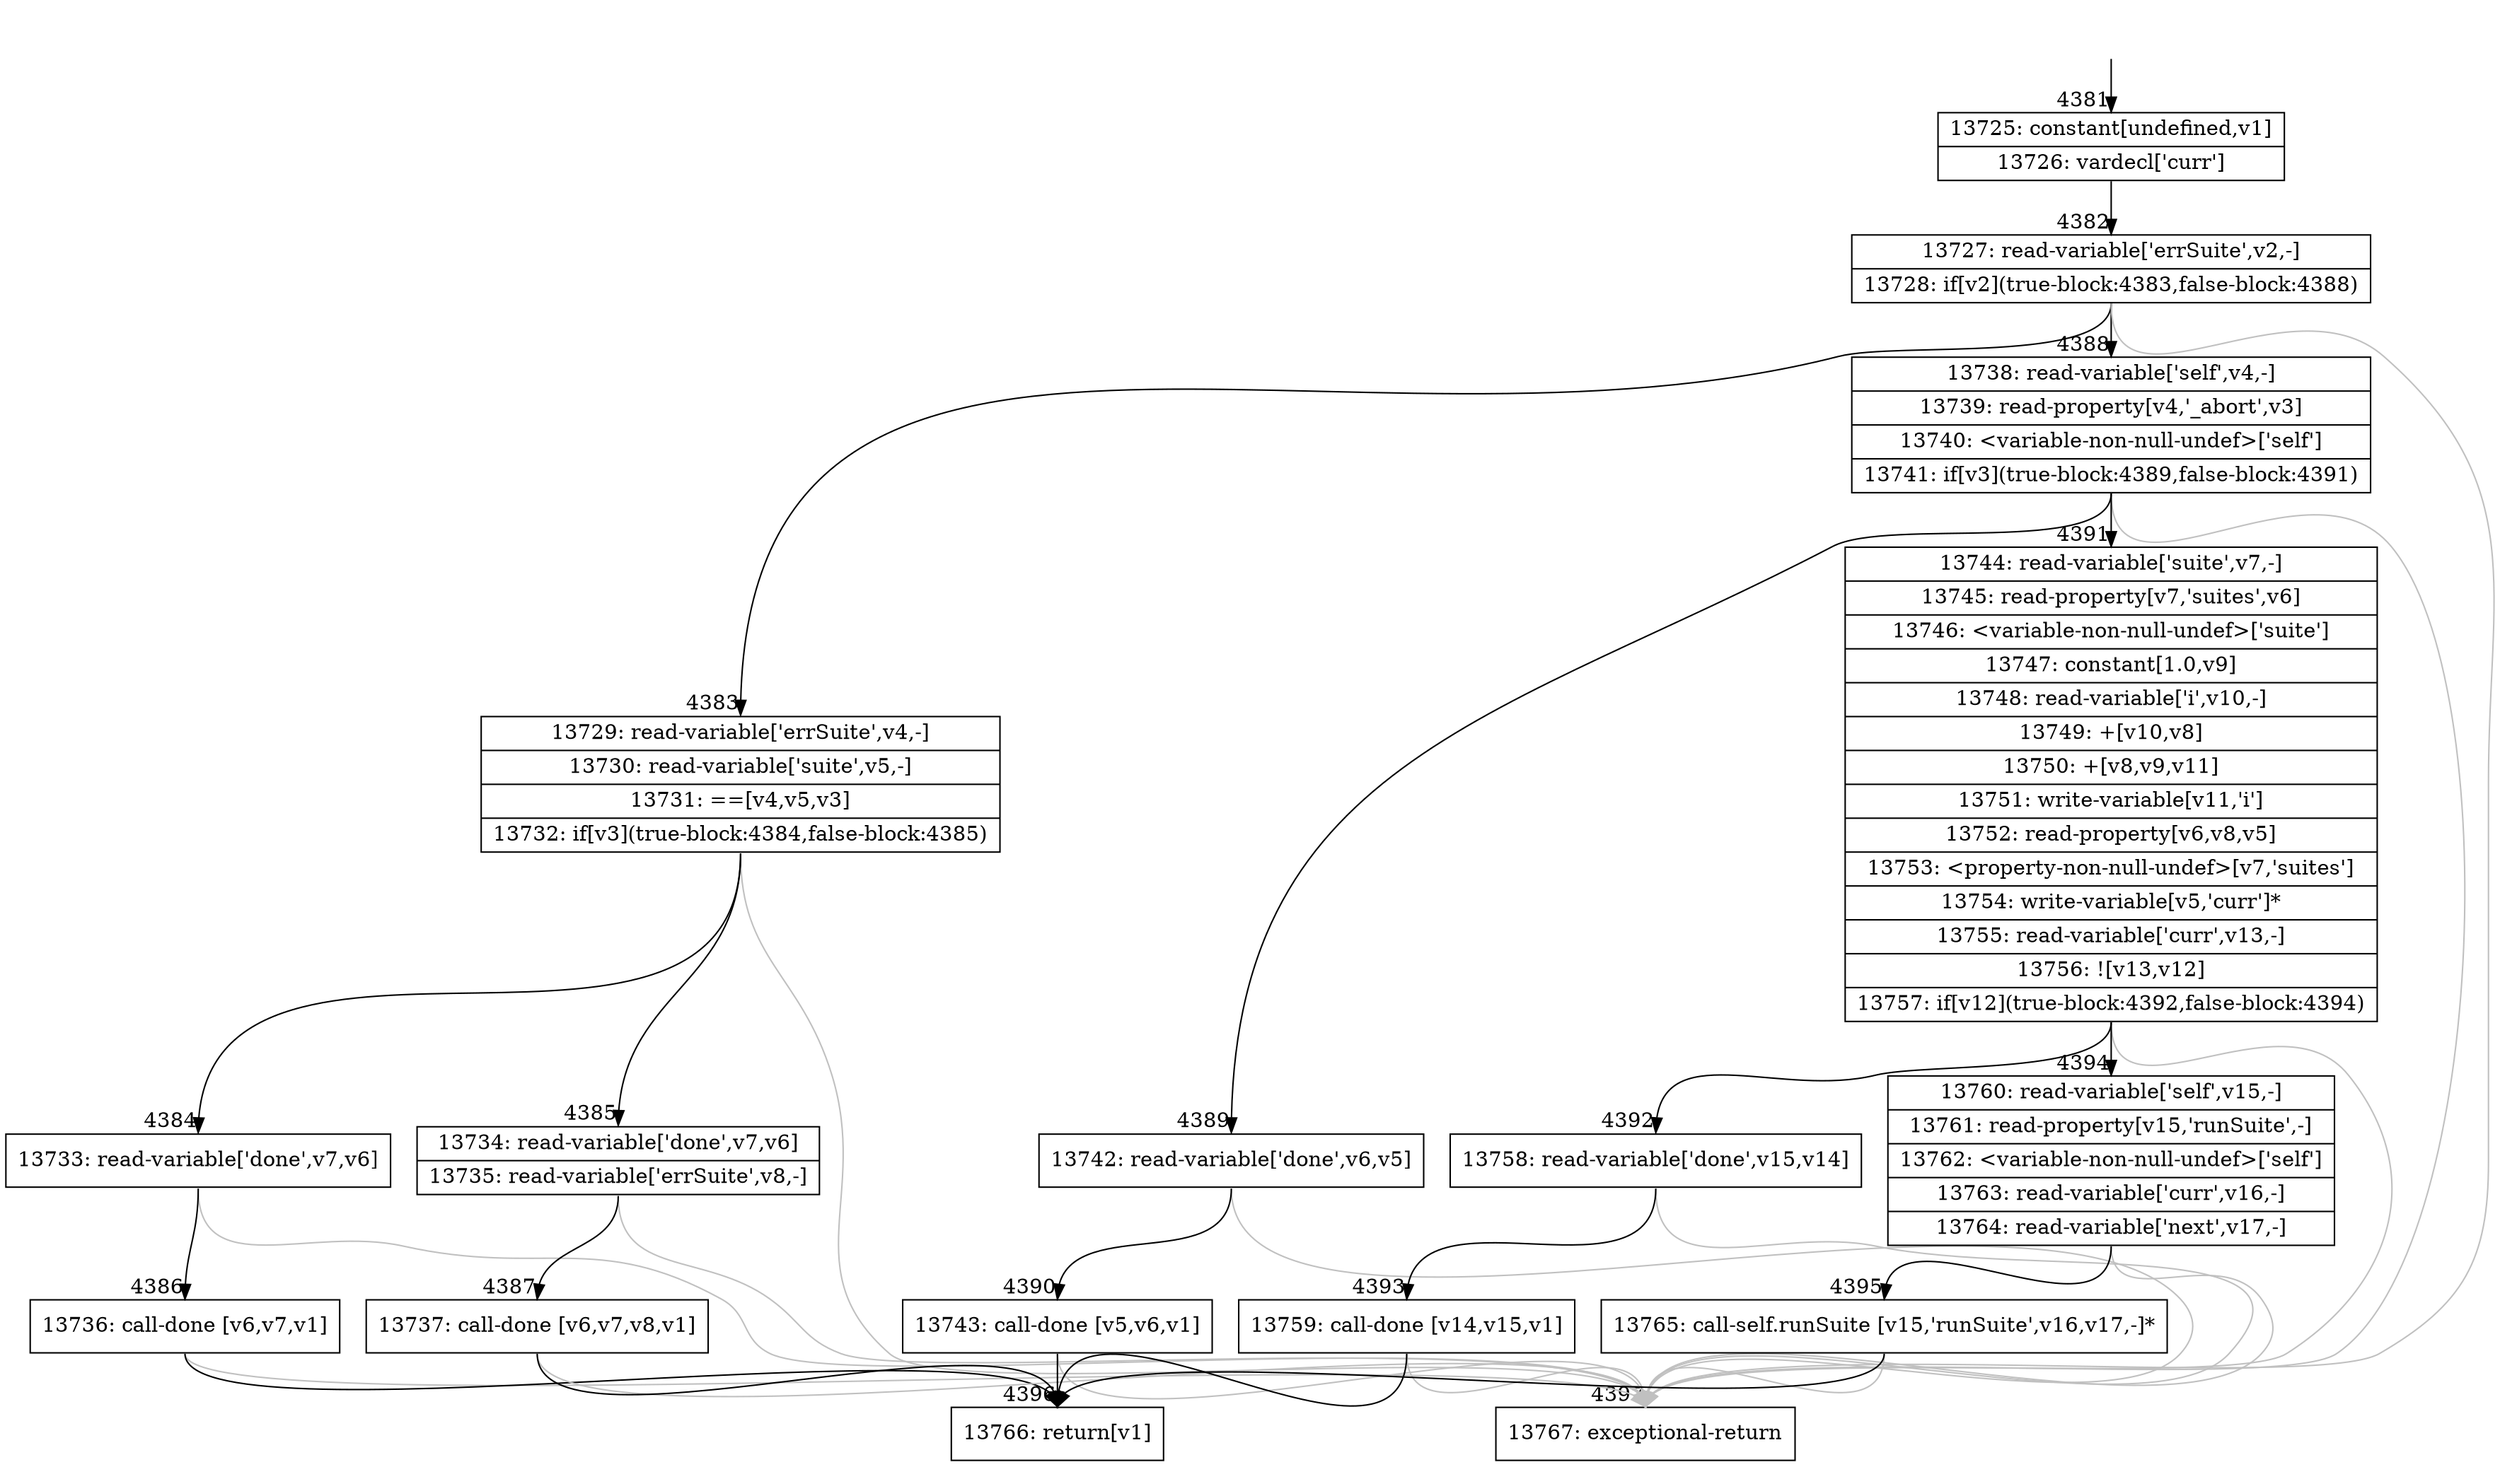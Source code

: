digraph {
rankdir="TD"
BB_entry393[shape=none,label=""];
BB_entry393 -> BB4381 [tailport=s, headport=n, headlabel="    4381"]
BB4381 [shape=record label="{13725: constant[undefined,v1]|13726: vardecl['curr']}" ] 
BB4381 -> BB4382 [tailport=s, headport=n, headlabel="      4382"]
BB4382 [shape=record label="{13727: read-variable['errSuite',v2,-]|13728: if[v2](true-block:4383,false-block:4388)}" ] 
BB4382 -> BB4383 [tailport=s, headport=n, headlabel="      4383"]
BB4382 -> BB4388 [tailport=s, headport=n, headlabel="      4388"]
BB4382 -> BB4397 [tailport=s, headport=n, color=gray, headlabel="      4397"]
BB4383 [shape=record label="{13729: read-variable['errSuite',v4,-]|13730: read-variable['suite',v5,-]|13731: ==[v4,v5,v3]|13732: if[v3](true-block:4384,false-block:4385)}" ] 
BB4383 -> BB4384 [tailport=s, headport=n, headlabel="      4384"]
BB4383 -> BB4385 [tailport=s, headport=n, headlabel="      4385"]
BB4383 -> BB4397 [tailport=s, headport=n, color=gray]
BB4384 [shape=record label="{13733: read-variable['done',v7,v6]}" ] 
BB4384 -> BB4386 [tailport=s, headport=n, headlabel="      4386"]
BB4384 -> BB4397 [tailport=s, headport=n, color=gray]
BB4385 [shape=record label="{13734: read-variable['done',v7,v6]|13735: read-variable['errSuite',v8,-]}" ] 
BB4385 -> BB4387 [tailport=s, headport=n, headlabel="      4387"]
BB4385 -> BB4397 [tailport=s, headport=n, color=gray]
BB4386 [shape=record label="{13736: call-done [v6,v7,v1]}" ] 
BB4386 -> BB4396 [tailport=s, headport=n, headlabel="      4396"]
BB4386 -> BB4397 [tailport=s, headport=n, color=gray]
BB4387 [shape=record label="{13737: call-done [v6,v7,v8,v1]}" ] 
BB4387 -> BB4396 [tailport=s, headport=n]
BB4387 -> BB4397 [tailport=s, headport=n, color=gray]
BB4388 [shape=record label="{13738: read-variable['self',v4,-]|13739: read-property[v4,'_abort',v3]|13740: \<variable-non-null-undef\>['self']|13741: if[v3](true-block:4389,false-block:4391)}" ] 
BB4388 -> BB4389 [tailport=s, headport=n, headlabel="      4389"]
BB4388 -> BB4391 [tailport=s, headport=n, headlabel="      4391"]
BB4388 -> BB4397 [tailport=s, headport=n, color=gray]
BB4389 [shape=record label="{13742: read-variable['done',v6,v5]}" ] 
BB4389 -> BB4390 [tailport=s, headport=n, headlabel="      4390"]
BB4389 -> BB4397 [tailport=s, headport=n, color=gray]
BB4390 [shape=record label="{13743: call-done [v5,v6,v1]}" ] 
BB4390 -> BB4396 [tailport=s, headport=n]
BB4390 -> BB4397 [tailport=s, headport=n, color=gray]
BB4391 [shape=record label="{13744: read-variable['suite',v7,-]|13745: read-property[v7,'suites',v6]|13746: \<variable-non-null-undef\>['suite']|13747: constant[1.0,v9]|13748: read-variable['i',v10,-]|13749: +[v10,v8]|13750: +[v8,v9,v11]|13751: write-variable[v11,'i']|13752: read-property[v6,v8,v5]|13753: \<property-non-null-undef\>[v7,'suites']|13754: write-variable[v5,'curr']*|13755: read-variable['curr',v13,-]|13756: ![v13,v12]|13757: if[v12](true-block:4392,false-block:4394)}" ] 
BB4391 -> BB4392 [tailport=s, headport=n, headlabel="      4392"]
BB4391 -> BB4394 [tailport=s, headport=n, headlabel="      4394"]
BB4391 -> BB4397 [tailport=s, headport=n, color=gray]
BB4392 [shape=record label="{13758: read-variable['done',v15,v14]}" ] 
BB4392 -> BB4393 [tailport=s, headport=n, headlabel="      4393"]
BB4392 -> BB4397 [tailport=s, headport=n, color=gray]
BB4393 [shape=record label="{13759: call-done [v14,v15,v1]}" ] 
BB4393 -> BB4396 [tailport=s, headport=n]
BB4393 -> BB4397 [tailport=s, headport=n, color=gray]
BB4394 [shape=record label="{13760: read-variable['self',v15,-]|13761: read-property[v15,'runSuite',-]|13762: \<variable-non-null-undef\>['self']|13763: read-variable['curr',v16,-]|13764: read-variable['next',v17,-]}" ] 
BB4394 -> BB4395 [tailport=s, headport=n, headlabel="      4395"]
BB4394 -> BB4397 [tailport=s, headport=n, color=gray]
BB4395 [shape=record label="{13765: call-self.runSuite [v15,'runSuite',v16,v17,-]*}" ] 
BB4395 -> BB4396 [tailport=s, headport=n]
BB4395 -> BB4397 [tailport=s, headport=n, color=gray]
BB4396 [shape=record label="{13766: return[v1]}" ] 
BB4397 [shape=record label="{13767: exceptional-return}" ] 
//#$~ 5125
}
